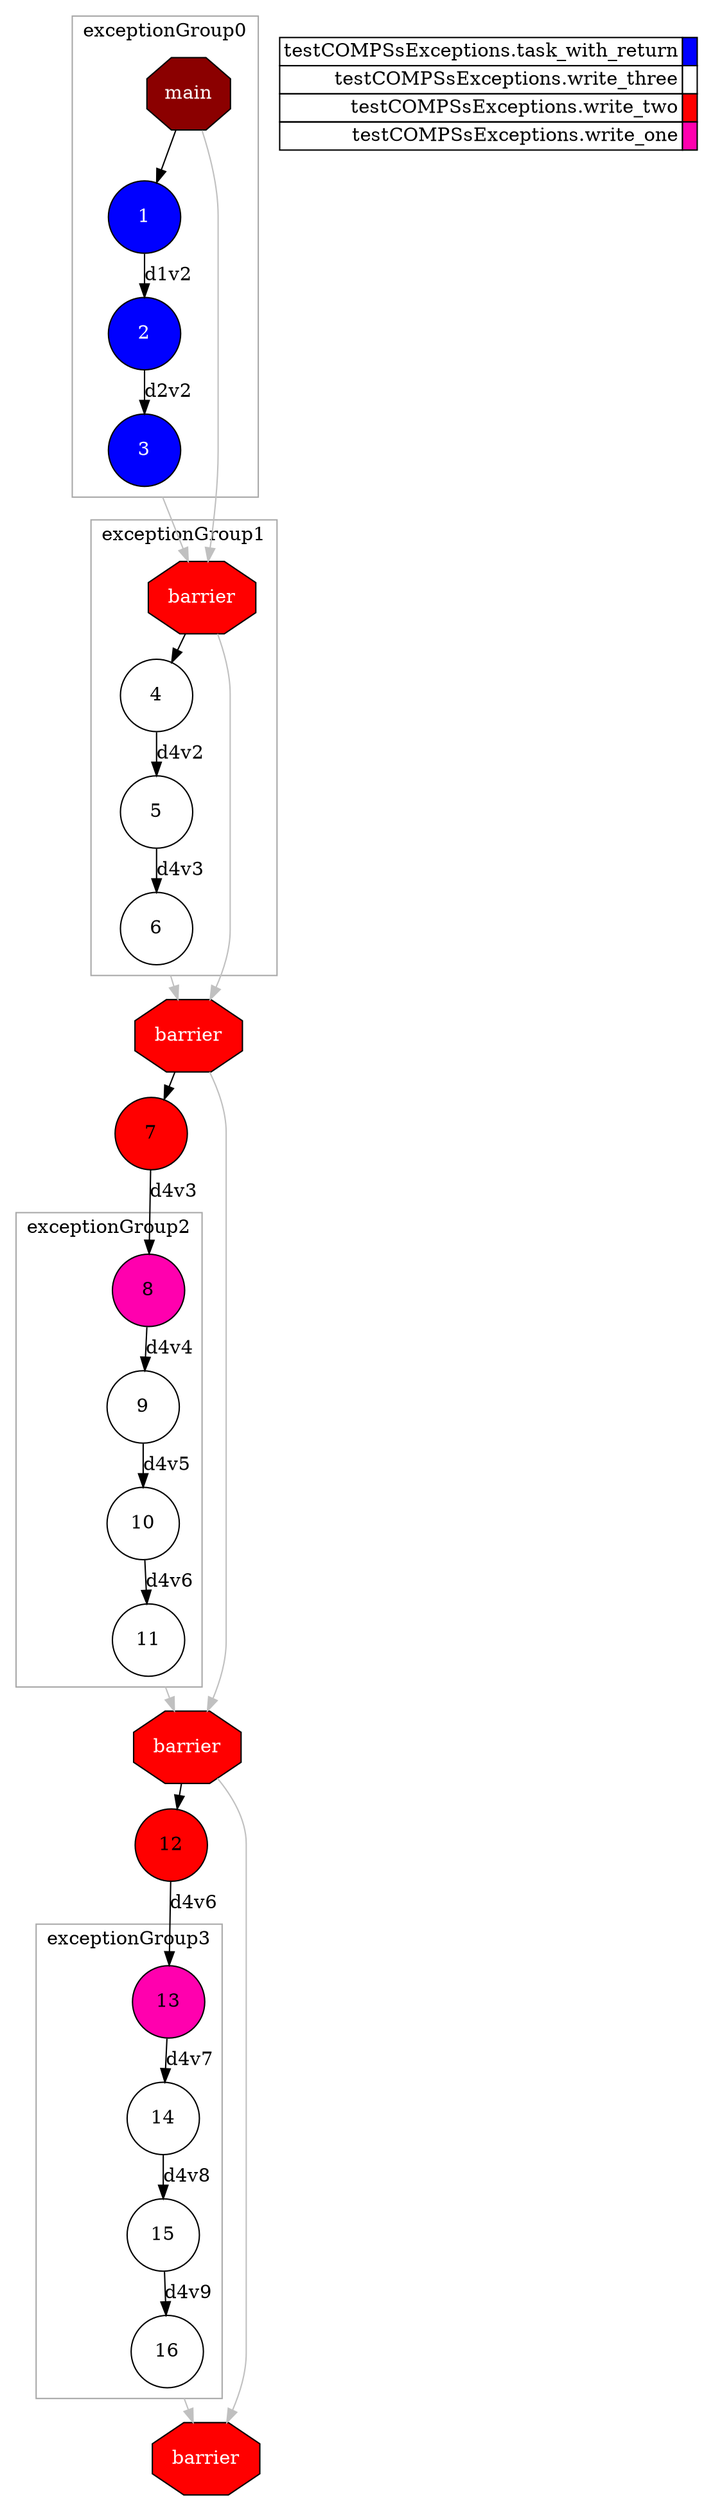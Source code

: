digraph {
  newrank=true;
  rankdir=TB;
  labeljust="l";
  compound= true;
  subgraph dependence_graph {
    ranksep=0.20;
    node[height=0.75];

Synchro0[label="main", shape=octagon, style=filled fillcolor="#8B0000" fontcolor="#FFFFFF"];
subgraph clusterTasksexceptionGroup0 {
shape=rect;
node[height=0.75];
color="#A9A9A9"; 
label="exceptionGroup0";

1[shape=circle, style=filled fillcolor="#0000ff" fontcolor="#ffffff"];
Synchro0 -> 1;
2[shape=circle, style=filled fillcolor="#0000ff" fontcolor="#ffffff"];
1 -> 2 [label="d1v2"];
3[shape=circle, style=filled fillcolor="#0000ff" fontcolor="#ffffff"];
2 -> 3 [label="d2v2"];
}

Synchro1[label="barrier", shape=octagon, style=filled fillcolor="#ff0000" fontcolor="#FFFFFF"];
Synchro0 -> Synchro1 [color=grey];
3 -> Synchro1 [color=grey][ ltail="clusterTasksexceptionGroup0" ];
subgraph clusterTasksexceptionGroup1 {
shape=rect;
node[height=0.75];
color="#A9A9A9"; 
label="exceptionGroup1";

4[shape=circle, style=filled fillcolor="#ffffff" fontcolor="#000000"];
Synchro1 -> 4;
5[shape=circle, style=filled fillcolor="#ffffff" fontcolor="#000000"];
4 -> 5 [label="d4v2"];
6[shape=circle, style=filled fillcolor="#ffffff" fontcolor="#000000"];
5 -> 6 [label="d4v3"];
}

Synchro2[label="barrier", shape=octagon, style=filled fillcolor="#ff0000" fontcolor="#FFFFFF"];
Synchro1 -> Synchro2 [color=grey];
6 -> Synchro2 [color=grey][ ltail="clusterTasksexceptionGroup1" ];
7[shape=circle, style=filled fillcolor="#ff0000" fontcolor="#000000"];
Synchro2 -> 7;
8[shape=circle, style=filled fillcolor="#ff00ae" fontcolor="#000000"];
7 -> 8 [label="d4v3"];
subgraph clusterTasksexceptionGroup2 {
shape=rect;
node[height=0.75];
color="#A9A9A9"; 
label="exceptionGroup2";

9[shape=circle, style=filled fillcolor="#ffffff" fontcolor="#000000"];
8 -> 9 [label="d4v4"];
10[shape=circle, style=filled fillcolor="#ffffff" fontcolor="#000000"];
9 -> 10 [label="d4v5"];
11[shape=circle, style=filled fillcolor="#ffffff" fontcolor="#000000"];
10 -> 11 [label="d4v6"];
}

Synchro3[label="barrier", shape=octagon, style=filled fillcolor="#ff0000" fontcolor="#FFFFFF"];
Synchro2 -> Synchro3 [color=grey];
11 -> Synchro3 [color=grey][ ltail="clusterTasksexceptionGroup2" ];
12[shape=circle, style=filled fillcolor="#ff0000" fontcolor="#000000"];
Synchro3 -> 12;
13[shape=circle, style=filled fillcolor="#ff00ae" fontcolor="#000000"];
12 -> 13 [label="d4v6"];
subgraph clusterTasksexceptionGroup3 {
shape=rect;
node[height=0.75];
color="#A9A9A9"; 
label="exceptionGroup3";

14[shape=circle, style=filled fillcolor="#ffffff" fontcolor="#000000"];
13 -> 14 [label="d4v7"];
15[shape=circle, style=filled fillcolor="#ffffff" fontcolor="#000000"];
14 -> 15 [label="d4v8"];
16[shape=circle, style=filled fillcolor="#ffffff" fontcolor="#000000"];
15 -> 16 [label="d4v9"];
}

Synchro4[label="barrier", shape=octagon, style=filled fillcolor="#ff0000" fontcolor="#FFFFFF"];
Synchro3 -> Synchro4 [color=grey];
16 -> Synchro4 [color=grey][ ltail="clusterTasksexceptionGroup3" ];  }
  subgraph legend {
    rank=sink;
    node [shape=plaintext, height=0.75];
    ranksep=0.20;
    label = "Legend";
    key [label=<
      <table border="0" cellpadding="2" cellspacing="0" cellborder="1">
<tr>
<td align="right">testCOMPSsExceptions.task_with_return</td>
<td bgcolor="#0000ff">&nbsp;</td>
</tr>
<tr>
<td align="right">testCOMPSsExceptions.write_three</td>
<td bgcolor="#ffffff">&nbsp;</td>
</tr>
<tr>
<td align="right">testCOMPSsExceptions.write_two</td>
<td bgcolor="#ff0000">&nbsp;</td>
</tr>
<tr>
<td align="right">testCOMPSsExceptions.write_one</td>
<td bgcolor="#ff00ae">&nbsp;</td>
</tr>
      </table>
    >]
  }
}
